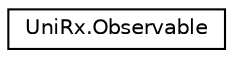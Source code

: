 digraph "Graphical Class Hierarchy"
{
 // LATEX_PDF_SIZE
  edge [fontname="Helvetica",fontsize="10",labelfontname="Helvetica",labelfontsize="10"];
  node [fontname="Helvetica",fontsize="10",shape=record];
  rankdir="LR";
  Node0 [label="UniRx.Observable",height=0.2,width=0.4,color="black", fillcolor="white", style="filled",URL="$class_uni_rx_1_1_observable.html",tooltip=" "];
}
